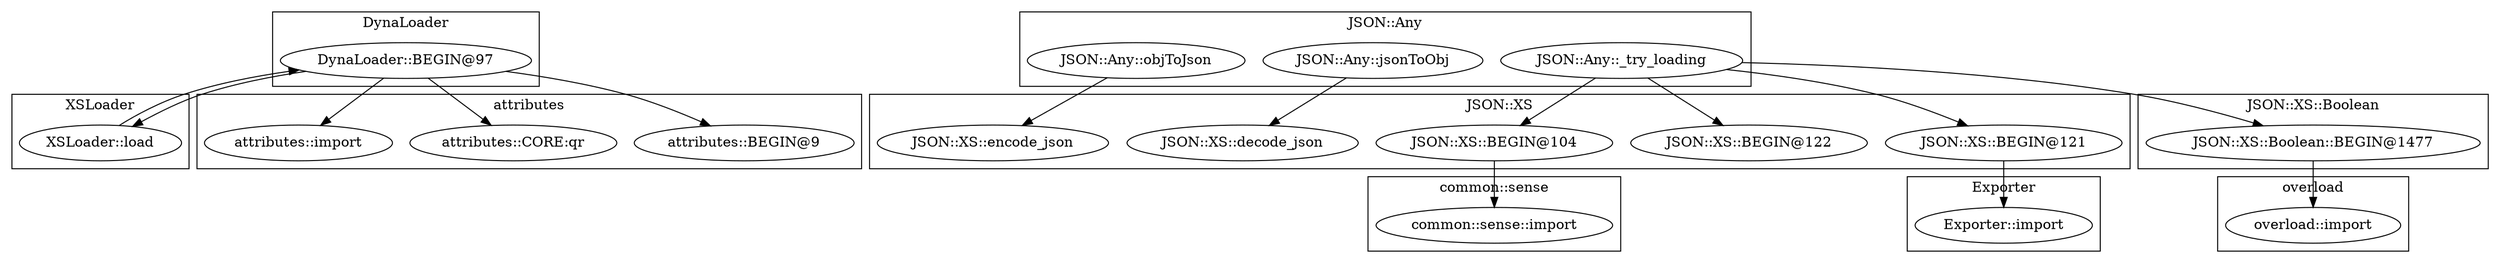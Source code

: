 digraph {
graph [overlap=false]
subgraph cluster_DynaLoader {
	label="DynaLoader";
	"DynaLoader::BEGIN@97";
}
subgraph cluster_XSLoader {
	label="XSLoader";
	"XSLoader::load";
}
subgraph cluster_JSON_XS_Boolean {
	label="JSON::XS::Boolean";
	"JSON::XS::Boolean::BEGIN@1477";
}
subgraph cluster_JSON_Any {
	label="JSON::Any";
	"JSON::Any::jsonToObj";
	"JSON::Any::_try_loading";
	"JSON::Any::objToJson";
}
subgraph cluster_JSON_XS {
	label="JSON::XS";
	"JSON::XS::BEGIN@104";
	"JSON::XS::encode_json";
	"JSON::XS::BEGIN@121";
	"JSON::XS::decode_json";
	"JSON::XS::BEGIN@122";
}
subgraph cluster_common_sense {
	label="common::sense";
	"common::sense::import";
}
subgraph cluster_attributes {
	label="attributes";
	"attributes::BEGIN@9";
	"attributes::CORE:qr";
	"attributes::import";
}
subgraph cluster_Exporter {
	label="Exporter";
	"Exporter::import";
}
subgraph cluster_overload {
	label="overload";
	"overload::import";
}
"JSON::Any::jsonToObj" -> "JSON::XS::decode_json";
"JSON::XS::BEGIN@121" -> "Exporter::import";
"JSON::XS::BEGIN@104" -> "common::sense::import";
"XSLoader::load" -> "DynaLoader::BEGIN@97";
"JSON::XS::Boolean::BEGIN@1477" -> "overload::import";
"JSON::Any::_try_loading" -> "JSON::XS::BEGIN@121";
"JSON::Any::_try_loading" -> "JSON::XS::Boolean::BEGIN@1477";
"JSON::Any::_try_loading" -> "JSON::XS::BEGIN@104";
"DynaLoader::BEGIN@97" -> "attributes::import";
"JSON::Any::_try_loading" -> "JSON::XS::BEGIN@122";
"DynaLoader::BEGIN@97" -> "attributes::BEGIN@9";
"DynaLoader::BEGIN@97" -> "XSLoader::load";
"DynaLoader::BEGIN@97" -> "attributes::CORE:qr";
"JSON::Any::objToJson" -> "JSON::XS::encode_json";
}
